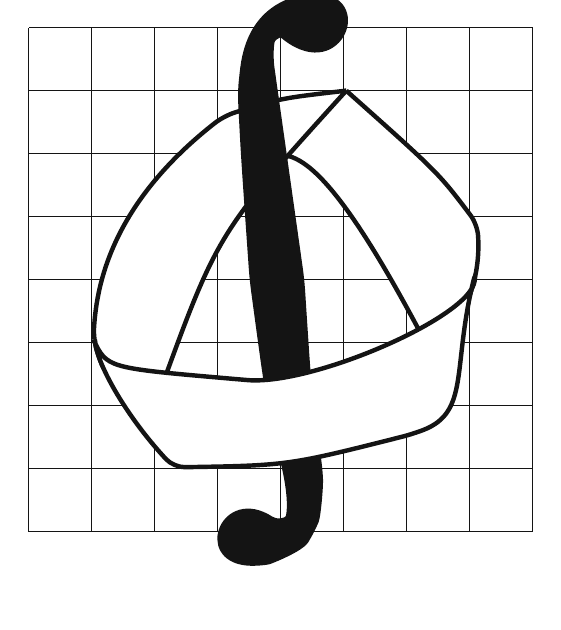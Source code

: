 % Renders the vector-graphic logo of Mechmath MSU
% I decided to make it using the standard TikZ tools only rather than using Bezier curves, because the logo is quite precise
% (also because I'm a badass)
% See the titlepage
%
% One may alter the logo's scale and color using the TikZ options below
\tikz[rounded corners,color=black!92,scale=0.8]{
    % Draws the background 8x8 grid
    \draw[step=1cm] 
        (0, 0) grid (8, 8);

    % Constructs the right strip of the Moebius band
    \filldraw[ultra thick,fill=white]
        (5.04, 7) 
        .. controls(6.5, 5.7) .. (7.12, 4.88)
        .. controls(7.18, 4) and (6.91, 3.3) .. (6.3, 3)
        .. controls(4.6, 6.2) and (4.1, 6.1) .. (3.5, 5.82)
        .. controls(4.1, 6.75) .. (5.04, 7);

    % Constructs the left strip of the Moebius band
    \filldraw[ultra thick,fill=white]
        (5.04, 7) 
        .. controls(4, 6.88) .. (3.1, 6.6)
        .. controls(1.37, 5.25) and (1.08, 4) .. (1.025, 3.05)
        .. controls(1.2, 2.5) .. (2, 2)
        .. controls(3, 4.75) .. (5.04, 7);

    % Constructs the integral shape
    \filldraw[ultra thick]
        (4, 7.89)
        .. controls(4.91, 7.1) and (5.45, 8.43) .. (4.45, 8.52)
        .. controls(3.42, 8.24) and (3.4, 7.41) .. (3.35, 7)
        .. controls(3.4, 6) .. (3.54, 4)
        .. controls(3.81, 2) .. (4.06, 1)
        .. controls(4.2, 0.21) and (4.05, 0.158) .. (4, 0.11)
        .. controls(3.09, 0.7) and (2.65, -0.43) .. (3.64, -0.52)
        .. controls(3.83, -0.48) and (4.32, -0.29) .. (4.5, 0)
        .. controls(4.6, 0.24) and (4.64, 0.7) .. (4.63, 1)
        .. controls(4.47, 2) .. (4.34, 4)
        .. controls(4.1, 5.7) .. (3.84, 7.54)
        .. controls(3.87, 7.82) .. (4, 7.89);

    % Constructs the front strip of the Moebius band
    \filldraw[ultra thick,fill=white]
        (1.025, 3.05)
        .. controls(1.24, 2.6) .. (3.3, 2.42)
        .. controls(4.5, 2.32) and (7, 3.4) .. (7.1, 4.15)
        .. controls(6.72, 2.6) and (7, 1.9) .. (6.1, 1.55)
        .. controls(4.12, 1.05) .. (2.3, 1.02)
        .. controls(1.52, 1.86) and (1.06, 2.7) .. (1.05, 3.05);
}
